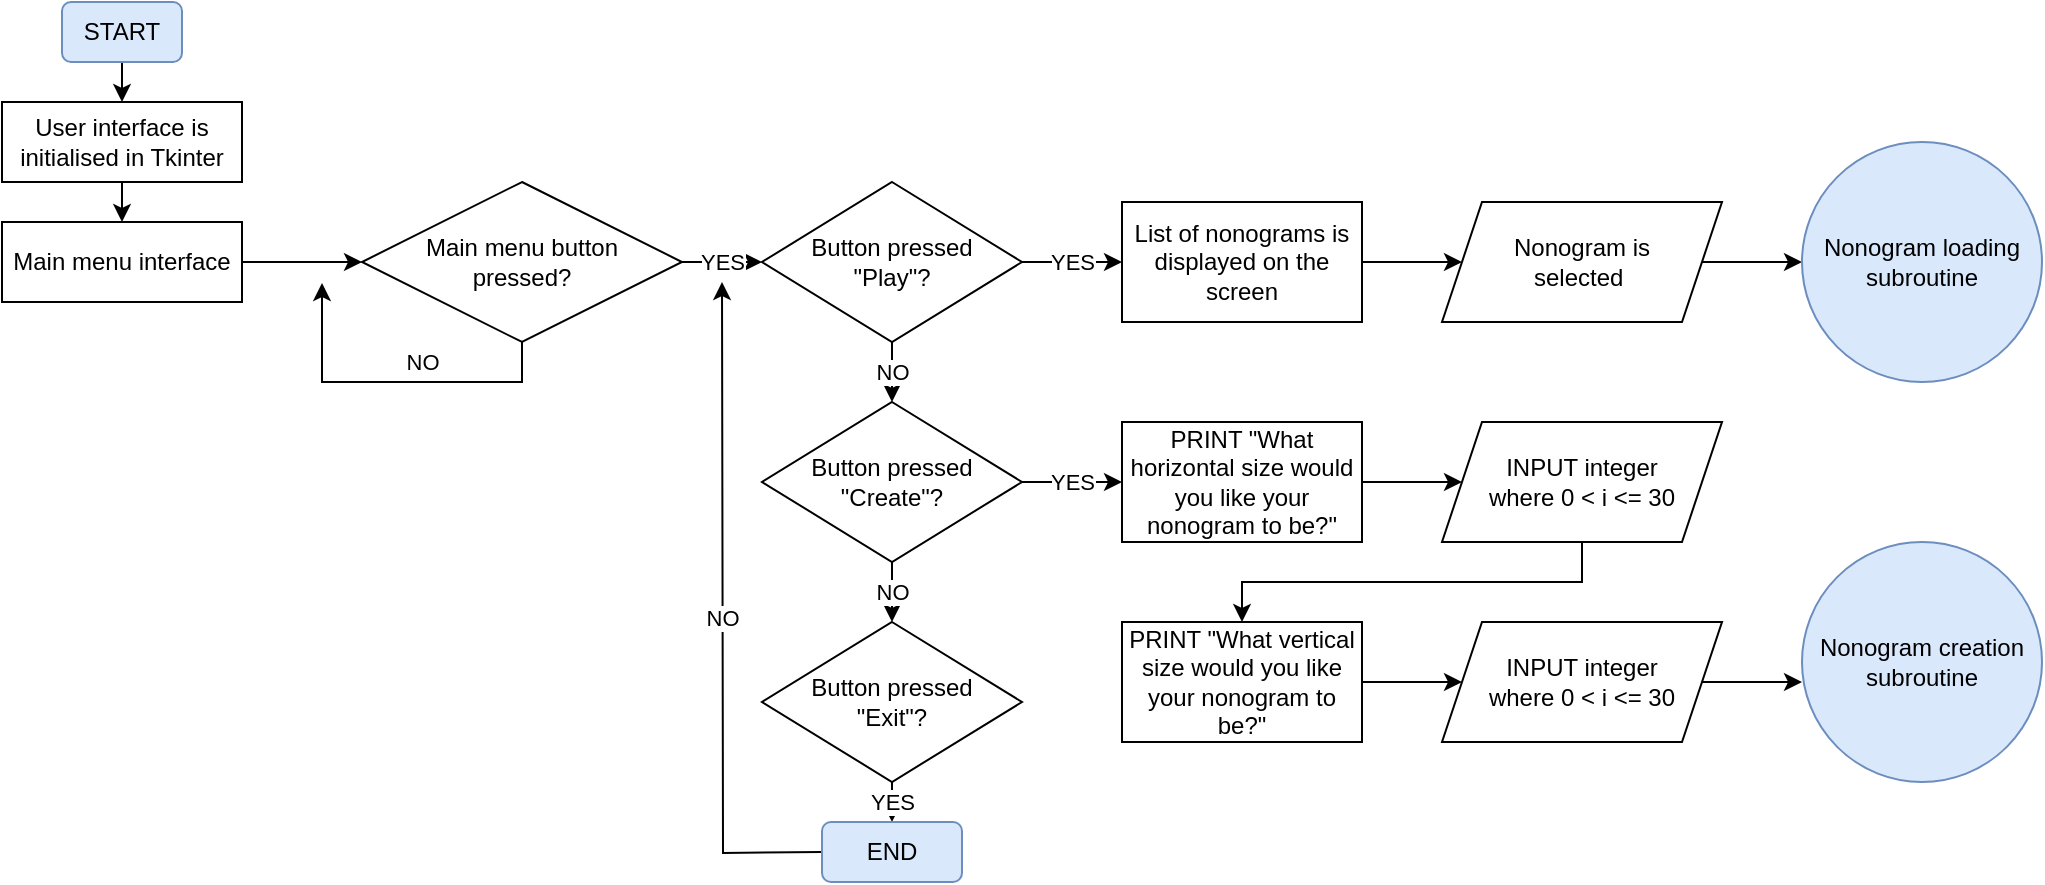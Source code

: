 <mxfile version="17.5.0" type="device" pages="2"><diagram id="U71pnuQrUxgmBYoD2T8U" name="Page-1"><mxGraphModel dx="1422" dy="803" grid="1" gridSize="10" guides="1" tooltips="1" connect="1" arrows="1" fold="1" page="1" pageScale="1" pageWidth="827" pageHeight="1169" math="0" shadow="0"><root><mxCell id="0"/><mxCell id="1" parent="0"/><mxCell id="7YN3-KNd21pfEDH5R_hd-3" style="edgeStyle=orthogonalEdgeStyle;rounded=0;orthogonalLoop=1;jettySize=auto;html=1;exitX=0.5;exitY=1;exitDx=0;exitDy=0;entryX=0.5;entryY=0;entryDx=0;entryDy=0;" parent="1" target="7YN3-KNd21pfEDH5R_hd-2" edge="1"><mxGeometry relative="1" as="geometry"><mxPoint x="120" y="80" as="sourcePoint"/></mxGeometry></mxCell><mxCell id="7YN3-KNd21pfEDH5R_hd-4" style="edgeStyle=orthogonalEdgeStyle;rounded=0;orthogonalLoop=1;jettySize=auto;html=1;exitX=0.5;exitY=1;exitDx=0;exitDy=0;" parent="1" source="7YN3-KNd21pfEDH5R_hd-2" edge="1"><mxGeometry relative="1" as="geometry"><mxPoint x="120" y="160" as="targetPoint"/></mxGeometry></mxCell><mxCell id="7YN3-KNd21pfEDH5R_hd-2" value="User interface is initialised in Tkinter" style="rounded=0;whiteSpace=wrap;html=1;" parent="1" vertex="1"><mxGeometry x="60" y="100" width="120" height="40" as="geometry"/></mxCell><mxCell id="7YN3-KNd21pfEDH5R_hd-7" style="edgeStyle=orthogonalEdgeStyle;rounded=0;orthogonalLoop=1;jettySize=auto;html=1;exitX=1;exitY=0.5;exitDx=0;exitDy=0;entryX=0;entryY=0.5;entryDx=0;entryDy=0;" parent="1" source="7YN3-KNd21pfEDH5R_hd-5" target="7YN3-KNd21pfEDH5R_hd-6" edge="1"><mxGeometry relative="1" as="geometry"/></mxCell><mxCell id="7YN3-KNd21pfEDH5R_hd-5" value="Main menu interface" style="rounded=0;whiteSpace=wrap;html=1;" parent="1" vertex="1"><mxGeometry x="60" y="160" width="120" height="40" as="geometry"/></mxCell><mxCell id="7YN3-KNd21pfEDH5R_hd-23" value="YES" style="edgeStyle=orthogonalEdgeStyle;rounded=0;orthogonalLoop=1;jettySize=auto;html=1;exitX=1;exitY=0.5;exitDx=0;exitDy=0;entryX=0;entryY=0.5;entryDx=0;entryDy=0;" parent="1" source="7YN3-KNd21pfEDH5R_hd-6" target="7YN3-KNd21pfEDH5R_hd-17" edge="1"><mxGeometry relative="1" as="geometry"/></mxCell><mxCell id="7YN3-KNd21pfEDH5R_hd-31" value="NO" style="edgeStyle=orthogonalEdgeStyle;rounded=0;orthogonalLoop=1;jettySize=auto;html=1;exitX=0.5;exitY=1;exitDx=0;exitDy=0;" parent="1" source="7YN3-KNd21pfEDH5R_hd-6" edge="1"><mxGeometry x="-0.176" y="-10" relative="1" as="geometry"><mxPoint x="220" y="190" as="targetPoint"/><mxPoint as="offset"/></mxGeometry></mxCell><mxCell id="7YN3-KNd21pfEDH5R_hd-6" value="Main menu button&lt;br&gt;pressed?" style="rhombus;whiteSpace=wrap;html=1;" parent="1" vertex="1"><mxGeometry x="240" y="140" width="160" height="80" as="geometry"/></mxCell><mxCell id="7YN3-KNd21pfEDH5R_hd-26" value="YES" style="edgeStyle=orthogonalEdgeStyle;rounded=0;orthogonalLoop=1;jettySize=auto;html=1;exitX=1;exitY=0.5;exitDx=0;exitDy=0;" parent="1" source="7YN3-KNd21pfEDH5R_hd-17" target="7YN3-KNd21pfEDH5R_hd-24" edge="1"><mxGeometry relative="1" as="geometry"/></mxCell><mxCell id="7YN3-KNd21pfEDH5R_hd-27" value="NO" style="edgeStyle=orthogonalEdgeStyle;rounded=0;orthogonalLoop=1;jettySize=auto;html=1;exitX=0.5;exitY=1;exitDx=0;exitDy=0;entryX=0.5;entryY=0;entryDx=0;entryDy=0;" parent="1" source="7YN3-KNd21pfEDH5R_hd-17" target="7YN3-KNd21pfEDH5R_hd-19" edge="1"><mxGeometry relative="1" as="geometry"/></mxCell><mxCell id="7YN3-KNd21pfEDH5R_hd-17" value="Button pressed&lt;br&gt;&quot;Play&quot;?" style="rhombus;whiteSpace=wrap;html=1;" parent="1" vertex="1"><mxGeometry x="440" y="140" width="130" height="80" as="geometry"/></mxCell><mxCell id="7YN3-KNd21pfEDH5R_hd-28" value="NO" style="edgeStyle=orthogonalEdgeStyle;rounded=0;orthogonalLoop=1;jettySize=auto;html=1;exitX=0.5;exitY=1;exitDx=0;exitDy=0;entryX=0.5;entryY=0;entryDx=0;entryDy=0;" parent="1" source="7YN3-KNd21pfEDH5R_hd-19" target="7YN3-KNd21pfEDH5R_hd-20" edge="1"><mxGeometry relative="1" as="geometry"/></mxCell><mxCell id="7YN3-KNd21pfEDH5R_hd-29" value="YES" style="edgeStyle=orthogonalEdgeStyle;rounded=0;orthogonalLoop=1;jettySize=auto;html=1;exitX=1;exitY=0.5;exitDx=0;exitDy=0;entryX=0;entryY=0.5;entryDx=0;entryDy=0;" parent="1" source="7YN3-KNd21pfEDH5R_hd-19" target="7YN3-KNd21pfEDH5R_hd-25" edge="1"><mxGeometry relative="1" as="geometry"/></mxCell><mxCell id="7YN3-KNd21pfEDH5R_hd-19" value="Button pressed&lt;br&gt;&quot;Create&quot;?" style="rhombus;whiteSpace=wrap;html=1;" parent="1" vertex="1"><mxGeometry x="440" y="250" width="130" height="80" as="geometry"/></mxCell><mxCell id="7YN3-KNd21pfEDH5R_hd-45" value="YES" style="edgeStyle=orthogonalEdgeStyle;rounded=0;orthogonalLoop=1;jettySize=auto;html=1;exitX=0.5;exitY=1;exitDx=0;exitDy=0;entryX=0.5;entryY=0;entryDx=0;entryDy=0;" parent="1" source="7YN3-KNd21pfEDH5R_hd-20" edge="1"><mxGeometry relative="1" as="geometry"><mxPoint x="505" y="460" as="targetPoint"/></mxGeometry></mxCell><mxCell id="7YN3-KNd21pfEDH5R_hd-20" value="Button pressed&lt;br&gt;&quot;Exit&quot;?" style="rhombus;whiteSpace=wrap;html=1;" parent="1" vertex="1"><mxGeometry x="440" y="360" width="130" height="80" as="geometry"/></mxCell><mxCell id="7YN3-KNd21pfEDH5R_hd-32" style="edgeStyle=orthogonalEdgeStyle;rounded=0;orthogonalLoop=1;jettySize=auto;html=1;exitX=1;exitY=0.5;exitDx=0;exitDy=0;" parent="1" source="7YN3-KNd21pfEDH5R_hd-24" target="7YN3-KNd21pfEDH5R_hd-50" edge="1"><mxGeometry relative="1" as="geometry"><mxPoint x="780" y="180" as="targetPoint"/></mxGeometry></mxCell><mxCell id="7YN3-KNd21pfEDH5R_hd-24" value="List of nonograms is displayed on the screen" style="rounded=0;whiteSpace=wrap;html=1;" parent="1" vertex="1"><mxGeometry x="620" y="150" width="120" height="60" as="geometry"/></mxCell><mxCell id="7YN3-KNd21pfEDH5R_hd-33" style="edgeStyle=orthogonalEdgeStyle;rounded=0;orthogonalLoop=1;jettySize=auto;html=1;exitX=1;exitY=0.5;exitDx=0;exitDy=0;entryX=0;entryY=0.5;entryDx=0;entryDy=0;" parent="1" source="7YN3-KNd21pfEDH5R_hd-25" target="7YN3-KNd21pfEDH5R_hd-35" edge="1"><mxGeometry relative="1" as="geometry"><mxPoint x="780" y="290" as="targetPoint"/></mxGeometry></mxCell><mxCell id="7YN3-KNd21pfEDH5R_hd-25" value="PRINT &quot;What horizontal size would you like your nonogram to be?&quot;" style="rounded=0;whiteSpace=wrap;html=1;" parent="1" vertex="1"><mxGeometry x="620" y="260" width="120" height="60" as="geometry"/></mxCell><mxCell id="7YN3-KNd21pfEDH5R_hd-37" style="edgeStyle=orthogonalEdgeStyle;rounded=0;orthogonalLoop=1;jettySize=auto;html=1;exitX=0.5;exitY=1;exitDx=0;exitDy=0;entryX=0.5;entryY=0;entryDx=0;entryDy=0;" parent="1" source="7YN3-KNd21pfEDH5R_hd-35" target="7YN3-KNd21pfEDH5R_hd-36" edge="1"><mxGeometry relative="1" as="geometry"/></mxCell><mxCell id="7YN3-KNd21pfEDH5R_hd-35" value="INPUT integer&lt;br&gt;where 0 &amp;lt; i &amp;lt;= 30" style="shape=parallelogram;perimeter=parallelogramPerimeter;whiteSpace=wrap;html=1;fixedSize=1;" parent="1" vertex="1"><mxGeometry x="780" y="260" width="140" height="60" as="geometry"/></mxCell><mxCell id="7YN3-KNd21pfEDH5R_hd-40" style="edgeStyle=orthogonalEdgeStyle;rounded=0;orthogonalLoop=1;jettySize=auto;html=1;exitX=1;exitY=0.5;exitDx=0;exitDy=0;" parent="1" source="7YN3-KNd21pfEDH5R_hd-36" target="7YN3-KNd21pfEDH5R_hd-38" edge="1"><mxGeometry relative="1" as="geometry"/></mxCell><mxCell id="7YN3-KNd21pfEDH5R_hd-36" value="PRINT &quot;What vertical size would you like your nonogram to be?&quot;" style="rounded=0;whiteSpace=wrap;html=1;" parent="1" vertex="1"><mxGeometry x="620" y="360" width="120" height="60" as="geometry"/></mxCell><mxCell id="7YN3-KNd21pfEDH5R_hd-41" style="edgeStyle=orthogonalEdgeStyle;rounded=0;orthogonalLoop=1;jettySize=auto;html=1;exitX=1;exitY=0.5;exitDx=0;exitDy=0;" parent="1" source="7YN3-KNd21pfEDH5R_hd-38" edge="1"><mxGeometry relative="1" as="geometry"><mxPoint x="960" y="390" as="targetPoint"/></mxGeometry></mxCell><mxCell id="7YN3-KNd21pfEDH5R_hd-38" value="INPUT integer&lt;br&gt;where 0 &amp;lt; i &amp;lt;= 30" style="shape=parallelogram;perimeter=parallelogramPerimeter;whiteSpace=wrap;html=1;fixedSize=1;" parent="1" vertex="1"><mxGeometry x="780" y="360" width="140" height="60" as="geometry"/></mxCell><mxCell id="7YN3-KNd21pfEDH5R_hd-46" value="NO" style="edgeStyle=orthogonalEdgeStyle;rounded=0;orthogonalLoop=1;jettySize=auto;html=1;exitX=0;exitY=0.5;exitDx=0;exitDy=0;" parent="1" edge="1"><mxGeometry relative="1" as="geometry"><mxPoint x="420" y="190" as="targetPoint"/><mxPoint x="470" y="475" as="sourcePoint"/></mxGeometry></mxCell><mxCell id="7YN3-KNd21pfEDH5R_hd-59" style="edgeStyle=orthogonalEdgeStyle;rounded=0;orthogonalLoop=1;jettySize=auto;html=1;exitX=1;exitY=0.5;exitDx=0;exitDy=0;entryX=0;entryY=0.5;entryDx=0;entryDy=0;" parent="1" source="7YN3-KNd21pfEDH5R_hd-50" edge="1"><mxGeometry relative="1" as="geometry"><mxPoint x="960" y="180" as="targetPoint"/></mxGeometry></mxCell><mxCell id="7YN3-KNd21pfEDH5R_hd-50" value="Nonogram is&lt;br&gt;selected&amp;nbsp;" style="shape=parallelogram;perimeter=parallelogramPerimeter;whiteSpace=wrap;html=1;fixedSize=1;" parent="1" vertex="1"><mxGeometry x="780" y="150" width="140" height="60" as="geometry"/></mxCell><mxCell id="7YN3-KNd21pfEDH5R_hd-61" value="Nonogram loading subroutine" style="ellipse;whiteSpace=wrap;html=1;fillColor=#dae8fc;strokeColor=#6c8ebf;" parent="1" vertex="1"><mxGeometry x="960" y="120" width="120" height="120" as="geometry"/></mxCell><mxCell id="7YN3-KNd21pfEDH5R_hd-63" value="Nonogram creation subroutine" style="ellipse;whiteSpace=wrap;html=1;fillColor=#dae8fc;strokeColor=#6c8ebf;" parent="1" vertex="1"><mxGeometry x="960" y="320" width="120" height="120" as="geometry"/></mxCell><mxCell id="7YN3-KNd21pfEDH5R_hd-66" value="START" style="rounded=1;whiteSpace=wrap;html=1;fillColor=#dae8fc;strokeColor=#6c8ebf;" parent="1" vertex="1"><mxGeometry x="90" y="50" width="60" height="30" as="geometry"/></mxCell><mxCell id="7YN3-KNd21pfEDH5R_hd-67" value="END" style="rounded=1;whiteSpace=wrap;html=1;fillColor=#dae8fc;strokeColor=#6c8ebf;" parent="1" vertex="1"><mxGeometry x="470" y="460" width="70" height="30" as="geometry"/></mxCell></root></mxGraphModel></diagram><diagram id="u9P0VmHujHQYaa8hDcqC" name="Page-2"><mxGraphModel dx="981" dy="554" grid="1" gridSize="10" guides="1" tooltips="1" connect="1" arrows="1" fold="1" page="1" pageScale="1" pageWidth="827" pageHeight="1169" math="0" shadow="0"><root><mxCell id="0"/><mxCell id="1" parent="0"/><mxCell id="o25fowCFUhW3ZB--lrca-3" style="edgeStyle=orthogonalEdgeStyle;rounded=0;orthogonalLoop=1;jettySize=auto;html=1;exitX=1;exitY=0.5;exitDx=0;exitDy=0;entryX=0;entryY=0.5;entryDx=0;entryDy=0;" edge="1" parent="1" source="ZzqKj9UDdvL6tL4HUVgv-1" target="o25fowCFUhW3ZB--lrca-1"><mxGeometry relative="1" as="geometry"/></mxCell><mxCell id="ZzqKj9UDdvL6tL4HUVgv-1" value="Tile right clicked" style="ellipse;whiteSpace=wrap;html=1;aspect=fixed;fillColor=#dae8fc;strokeColor=#6c8ebf;" vertex="1" parent="1"><mxGeometry x="40" y="40" width="80" height="80" as="geometry"/></mxCell><mxCell id="o25fowCFUhW3ZB--lrca-4" style="edgeStyle=orthogonalEdgeStyle;rounded=0;orthogonalLoop=1;jettySize=auto;html=1;exitX=1;exitY=0.5;exitDx=0;exitDy=0;entryX=0;entryY=0.5;entryDx=0;entryDy=0;" edge="1" parent="1" source="o25fowCFUhW3ZB--lrca-1" target="o25fowCFUhW3ZB--lrca-2"><mxGeometry relative="1" as="geometry"/></mxCell><mxCell id="o25fowCFUhW3ZB--lrca-6" value="NO" style="edgeStyle=orthogonalEdgeStyle;rounded=0;orthogonalLoop=1;jettySize=auto;html=1;exitX=0.5;exitY=1;exitDx=0;exitDy=0;" edge="1" parent="1" source="o25fowCFUhW3ZB--lrca-1"><mxGeometry relative="1" as="geometry"><mxPoint x="200" y="160" as="targetPoint"/></mxGeometry></mxCell><mxCell id="ayXWOWUEugIt_Z_Uoxh2-5" value="YES" style="edgeStyle=orthogonalEdgeStyle;rounded=0;orthogonalLoop=1;jettySize=auto;html=1;" edge="1" parent="1" source="o25fowCFUhW3ZB--lrca-1" target="o25fowCFUhW3ZB--lrca-2"><mxGeometry relative="1" as="geometry"/></mxCell><mxCell id="o25fowCFUhW3ZB--lrca-1" value="Is tile marked?" style="rhombus;whiteSpace=wrap;html=1;" vertex="1" parent="1"><mxGeometry x="160" y="40" width="80" height="80" as="geometry"/></mxCell><mxCell id="ayXWOWUEugIt_Z_Uoxh2-4" style="edgeStyle=orthogonalEdgeStyle;rounded=0;orthogonalLoop=1;jettySize=auto;html=1;exitX=1;exitY=0.5;exitDx=0;exitDy=0;entryX=0.5;entryY=0;entryDx=0;entryDy=0;" edge="1" parent="1" source="o25fowCFUhW3ZB--lrca-2" target="o25fowCFUhW3ZB--lrca-18"><mxGeometry relative="1" as="geometry"/></mxCell><mxCell id="o25fowCFUhW3ZB--lrca-2" value="Unmark tile&lt;br&gt;(remove X)" style="rounded=0;whiteSpace=wrap;html=1;" vertex="1" parent="1"><mxGeometry x="280" y="55" width="100" height="50" as="geometry"/></mxCell><mxCell id="o25fowCFUhW3ZB--lrca-10" value="YES" style="edgeStyle=orthogonalEdgeStyle;rounded=0;orthogonalLoop=1;jettySize=auto;html=1;exitX=1;exitY=0.5;exitDx=0;exitDy=0;entryX=0;entryY=0.5;entryDx=0;entryDy=0;" edge="1" parent="1" source="o25fowCFUhW3ZB--lrca-8" target="o25fowCFUhW3ZB--lrca-9"><mxGeometry relative="1" as="geometry"/></mxCell><mxCell id="o25fowCFUhW3ZB--lrca-13" value="NO" style="edgeStyle=orthogonalEdgeStyle;rounded=0;orthogonalLoop=1;jettySize=auto;html=1;exitX=0.5;exitY=1;exitDx=0;exitDy=0;entryX=0;entryY=0.5;entryDx=0;entryDy=0;" edge="1" parent="1" source="o25fowCFUhW3ZB--lrca-8" target="o25fowCFUhW3ZB--lrca-12"><mxGeometry relative="1" as="geometry"/></mxCell><mxCell id="o25fowCFUhW3ZB--lrca-8" value="Is tile white?" style="rhombus;whiteSpace=wrap;html=1;" vertex="1" parent="1"><mxGeometry x="160" y="160" width="80" height="80" as="geometry"/></mxCell><mxCell id="ayXWOWUEugIt_Z_Uoxh2-3" style="edgeStyle=orthogonalEdgeStyle;rounded=0;orthogonalLoop=1;jettySize=auto;html=1;exitX=1;exitY=0.5;exitDx=0;exitDy=0;" edge="1" parent="1" source="o25fowCFUhW3ZB--lrca-9" target="o25fowCFUhW3ZB--lrca-18"><mxGeometry relative="1" as="geometry"><mxPoint x="540" y="201" as="targetPoint"/><Array as="points"><mxPoint x="540" y="200"/><mxPoint x="540" y="200"/></Array></mxGeometry></mxCell><mxCell id="o25fowCFUhW3ZB--lrca-9" value="Mark tile&lt;br&gt;(add X)" style="rounded=0;whiteSpace=wrap;html=1;" vertex="1" parent="1"><mxGeometry x="280" y="175" width="100" height="50" as="geometry"/></mxCell><mxCell id="o25fowCFUhW3ZB--lrca-16" style="edgeStyle=orthogonalEdgeStyle;rounded=0;orthogonalLoop=1;jettySize=auto;html=1;exitX=1;exitY=0.5;exitDx=0;exitDy=0;entryX=0;entryY=0.5;entryDx=0;entryDy=0;" edge="1" parent="1" source="o25fowCFUhW3ZB--lrca-12" target="o25fowCFUhW3ZB--lrca-15"><mxGeometry relative="1" as="geometry"/></mxCell><mxCell id="o25fowCFUhW3ZB--lrca-12" value="Set background colour to white" style="rounded=0;whiteSpace=wrap;html=1;" vertex="1" parent="1"><mxGeometry x="280" y="260" width="100" height="50" as="geometry"/></mxCell><mxCell id="ayXWOWUEugIt_Z_Uoxh2-2" style="edgeStyle=orthogonalEdgeStyle;rounded=0;orthogonalLoop=1;jettySize=auto;html=1;exitX=1;exitY=0.5;exitDx=0;exitDy=0;entryX=0.5;entryY=1;entryDx=0;entryDy=0;" edge="1" parent="1" source="o25fowCFUhW3ZB--lrca-15" target="o25fowCFUhW3ZB--lrca-18"><mxGeometry relative="1" as="geometry"/></mxCell><mxCell id="o25fowCFUhW3ZB--lrca-15" value="Mark tile&lt;br&gt;(add X)" style="rounded=0;whiteSpace=wrap;html=1;" vertex="1" parent="1"><mxGeometry x="440" y="260" width="100" height="50" as="geometry"/></mxCell><mxCell id="o25fowCFUhW3ZB--lrca-18" value="END" style="rounded=1;whiteSpace=wrap;html=1;fillColor=#dae8fc;strokeColor=#6c8ebf;" vertex="1" parent="1"><mxGeometry x="570" y="182.5" width="60" height="35" as="geometry"/></mxCell></root></mxGraphModel></diagram></mxfile>